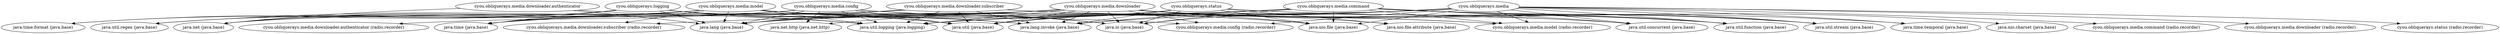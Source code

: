 digraph "radio.recorder" {
    // Path: /mnt/d/develop/workspace/radio-recorder/gradle/release/radio-recorder-0.0.13.jar
   "cyou.obliquerays.logging"                         -> "java.io (java.base)";
   "cyou.obliquerays.logging"                         -> "java.lang (java.base)";
   "cyou.obliquerays.logging"                         -> "java.lang.invoke (java.base)";
   "cyou.obliquerays.logging"                         -> "java.net (java.base)";
   "cyou.obliquerays.logging"                         -> "java.time (java.base)";
   "cyou.obliquerays.logging"                         -> "java.time.format (java.base)";
   "cyou.obliquerays.logging"                         -> "java.util (java.base)";
   "cyou.obliquerays.logging"                         -> "java.util.logging (java.logging)";
   "cyou.obliquerays.logging"                         -> "java.util.regex (java.base)";
   "cyou.obliquerays.media"                           -> "cyou.obliquerays.media.command (radio.recorder)";
   "cyou.obliquerays.media"                           -> "cyou.obliquerays.media.config (radio.recorder)";
   "cyou.obliquerays.media"                           -> "cyou.obliquerays.media.downloader (radio.recorder)";
   "cyou.obliquerays.media"                           -> "cyou.obliquerays.media.model (radio.recorder)";
   "cyou.obliquerays.media"                           -> "cyou.obliquerays.status (radio.recorder)";
   "cyou.obliquerays.media"                           -> "java.io (java.base)";
   "cyou.obliquerays.media"                           -> "java.lang (java.base)";
   "cyou.obliquerays.media"                           -> "java.lang.invoke (java.base)";
   "cyou.obliquerays.media"                           -> "java.nio.file (java.base)";
   "cyou.obliquerays.media"                           -> "java.time (java.base)";
   "cyou.obliquerays.media"                           -> "java.time.temporal (java.base)";
   "cyou.obliquerays.media"                           -> "java.util (java.base)";
   "cyou.obliquerays.media"                           -> "java.util.concurrent (java.base)";
   "cyou.obliquerays.media"                           -> "java.util.function (java.base)";
   "cyou.obliquerays.media"                           -> "java.util.logging (java.logging)";
   "cyou.obliquerays.media"                           -> "java.util.stream (java.base)";
   "cyou.obliquerays.media.command"                   -> "cyou.obliquerays.media.model (radio.recorder)";
   "cyou.obliquerays.media.command"                   -> "java.io (java.base)";
   "cyou.obliquerays.media.command"                   -> "java.lang (java.base)";
   "cyou.obliquerays.media.command"                   -> "java.lang.invoke (java.base)";
   "cyou.obliquerays.media.command"                   -> "java.nio.charset (java.base)";
   "cyou.obliquerays.media.command"                   -> "java.nio.file (java.base)";
   "cyou.obliquerays.media.command"                   -> "java.util (java.base)";
   "cyou.obliquerays.media.command"                   -> "java.util.concurrent (java.base)";
   "cyou.obliquerays.media.command"                   -> "java.util.function (java.base)";
   "cyou.obliquerays.media.command"                   -> "java.util.logging (java.logging)";
   "cyou.obliquerays.media.command"                   -> "java.util.stream (java.base)";
   "cyou.obliquerays.media.config"                    -> "cyou.obliquerays.media.downloader.authenticator (radio.recorder)";
   "cyou.obliquerays.media.config"                    -> "java.io (java.base)";
   "cyou.obliquerays.media.config"                    -> "java.lang (java.base)";
   "cyou.obliquerays.media.config"                    -> "java.net (java.base)";
   "cyou.obliquerays.media.config"                    -> "java.net.http (java.net.http)";
   "cyou.obliquerays.media.config"                    -> "java.nio.file (java.base)";
   "cyou.obliquerays.media.config"                    -> "java.time (java.base)";
   "cyou.obliquerays.media.config"                    -> "java.util (java.base)";
   "cyou.obliquerays.media.config"                    -> "java.util.logging (java.logging)";
   "cyou.obliquerays.media.downloader"                -> "cyou.obliquerays.media.config (radio.recorder)";
   "cyou.obliquerays.media.downloader"                -> "cyou.obliquerays.media.downloader.subscriber (radio.recorder)";
   "cyou.obliquerays.media.downloader"                -> "cyou.obliquerays.media.model (radio.recorder)";
   "cyou.obliquerays.media.downloader"                -> "java.io (java.base)";
   "cyou.obliquerays.media.downloader"                -> "java.lang (java.base)";
   "cyou.obliquerays.media.downloader"                -> "java.lang.invoke (java.base)";
   "cyou.obliquerays.media.downloader"                -> "java.net (java.base)";
   "cyou.obliquerays.media.downloader"                -> "java.net.http (java.net.http)";
   "cyou.obliquerays.media.downloader"                -> "java.nio.file (java.base)";
   "cyou.obliquerays.media.downloader"                -> "java.nio.file.attribute (java.base)";
   "cyou.obliquerays.media.downloader"                -> "java.time (java.base)";
   "cyou.obliquerays.media.downloader"                -> "java.time.temporal (java.base)";
   "cyou.obliquerays.media.downloader"                -> "java.util (java.base)";
   "cyou.obliquerays.media.downloader"                -> "java.util.concurrent (java.base)";
   "cyou.obliquerays.media.downloader"                -> "java.util.function (java.base)";
   "cyou.obliquerays.media.downloader"                -> "java.util.logging (java.logging)";
   "cyou.obliquerays.media.downloader"                -> "java.util.stream (java.base)";
   "cyou.obliquerays.media.downloader.authenticator"  -> "java.lang (java.base)";
   "cyou.obliquerays.media.downloader.authenticator"  -> "java.net (java.base)";
   "cyou.obliquerays.media.downloader.authenticator"  -> "java.util.logging (java.logging)";
   "cyou.obliquerays.media.downloader.subscriber"     -> "cyou.obliquerays.media.model (radio.recorder)";
   "cyou.obliquerays.media.downloader.subscriber"     -> "java.lang (java.base)";
   "cyou.obliquerays.media.downloader.subscriber"     -> "java.lang.invoke (java.base)";
   "cyou.obliquerays.media.downloader.subscriber"     -> "java.net (java.base)";
   "cyou.obliquerays.media.downloader.subscriber"     -> "java.util (java.base)";
   "cyou.obliquerays.media.downloader.subscriber"     -> "java.util.concurrent (java.base)";
   "cyou.obliquerays.media.downloader.subscriber"     -> "java.util.logging (java.logging)";
   "cyou.obliquerays.media.downloader.subscriber"     -> "java.util.regex (java.base)";
   "cyou.obliquerays.media.model"                     -> "cyou.obliquerays.media.config (radio.recorder)";
   "cyou.obliquerays.media.model"                     -> "cyou.obliquerays.media.downloader.subscriber (radio.recorder)";
   "cyou.obliquerays.media.model"                     -> "java.lang (java.base)";
   "cyou.obliquerays.media.model"                     -> "java.lang.invoke (java.base)";
   "cyou.obliquerays.media.model"                     -> "java.net (java.base)";
   "cyou.obliquerays.media.model"                     -> "java.nio.file (java.base)";
   "cyou.obliquerays.media.model"                     -> "java.time (java.base)";
   "cyou.obliquerays.media.model"                     -> "java.time.format (java.base)";
   "cyou.obliquerays.media.model"                     -> "java.util (java.base)";
   "cyou.obliquerays.media.model"                     -> "java.util.logging (java.logging)";
   "cyou.obliquerays.media.model"                     -> "java.util.regex (java.base)";
   "cyou.obliquerays.status"                          -> "java.io (java.base)";
   "cyou.obliquerays.status"                          -> "java.lang (java.base)";
   "cyou.obliquerays.status"                          -> "java.lang.invoke (java.base)";
   "cyou.obliquerays.status"                          -> "java.nio.file (java.base)";
   "cyou.obliquerays.status"                          -> "java.nio.file.attribute (java.base)";
   "cyou.obliquerays.status"                          -> "java.util (java.base)";
   "cyou.obliquerays.status"                          -> "java.util.function (java.base)";
   "cyou.obliquerays.status"                          -> "java.util.logging (java.logging)";
   "cyou.obliquerays.status"                          -> "java.util.stream (java.base)";
}
